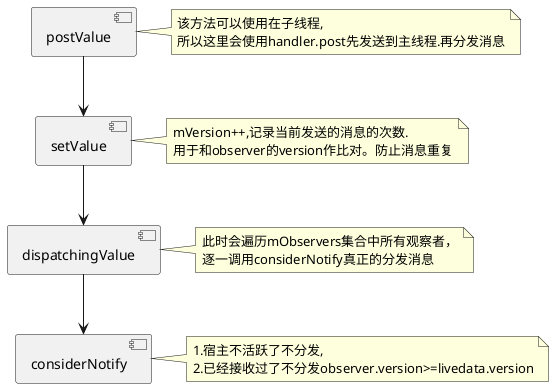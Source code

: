 @startuml

component postValue{

}

component setValue{

}

component dispatchingValue{

}


component considerNotify{

}

note right of postValue:该方法可以使用在子线程,\n所以这里会使用handler.post先发送到主线程.再分发消息
note right of setValue:mVersion++,记录当前发送的消息的次数.\n用于和observer的version作比对。防止消息重复
note right of dispatchingValue:此时会遍历mObservers集合中所有观察者，\n逐一调用considerNotify真正的分发消息
note right of considerNotify:1.宿主不活跃了不分发,\n2.已经接收过了不分发observer.version>=livedata.version


postValue-->setValue
setValue-->dispatchingValue
dispatchingValue-->considerNotify
@enduml
